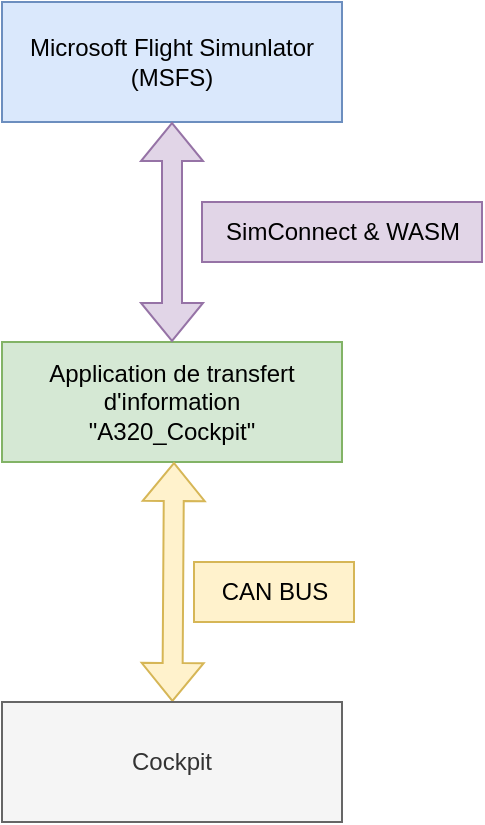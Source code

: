 <mxfile version="20.8.5" type="device"><diagram id="wSqkT9EM07Gz1jAP4Sfk" name="Page-1"><mxGraphModel dx="1214" dy="777" grid="1" gridSize="10" guides="1" tooltips="1" connect="1" arrows="1" fold="1" page="1" pageScale="1" pageWidth="827" pageHeight="1169" math="0" shadow="0"><root><mxCell id="0"/><mxCell id="1" parent="0"/><mxCell id="gvjf8s_ylgZY6UXC_gyx-1" value="Application de transfert d'information&lt;br&gt;&quot;A320_Cockpit&quot;" style="rounded=0;whiteSpace=wrap;html=1;fillColor=#d5e8d4;strokeColor=#82b366;" vertex="1" parent="1"><mxGeometry x="244" y="340" width="170" height="60" as="geometry"/></mxCell><mxCell id="gvjf8s_ylgZY6UXC_gyx-2" value="Microsoft Flight Simunlator (MSFS)" style="rounded=0;whiteSpace=wrap;html=1;fillColor=#dae8fc;strokeColor=#6c8ebf;" vertex="1" parent="1"><mxGeometry x="244" y="170" width="170" height="60" as="geometry"/></mxCell><mxCell id="gvjf8s_ylgZY6UXC_gyx-4" value="" style="shape=flexArrow;endArrow=classic;startArrow=classic;html=1;rounded=0;entryX=0.5;entryY=1;entryDx=0;entryDy=0;fillColor=#fff2cc;strokeColor=#d6b656;" edge="1" parent="1" source="gvjf8s_ylgZY6UXC_gyx-13"><mxGeometry width="100" height="100" relative="1" as="geometry"><mxPoint x="330" y="530" as="sourcePoint"/><mxPoint x="330" y="400" as="targetPoint"/></mxGeometry></mxCell><mxCell id="gvjf8s_ylgZY6UXC_gyx-11" value="CAN BUS" style="text;html=1;align=center;verticalAlign=middle;resizable=0;points=[];autosize=1;strokeColor=#d6b656;fillColor=#fff2cc;" vertex="1" parent="1"><mxGeometry x="340" y="450" width="80" height="30" as="geometry"/></mxCell><mxCell id="gvjf8s_ylgZY6UXC_gyx-13" value="Cockpit" style="rounded=0;whiteSpace=wrap;html=1;fillColor=#f5f5f5;fontColor=#333333;strokeColor=#666666;" vertex="1" parent="1"><mxGeometry x="244" y="520" width="170" height="60" as="geometry"/></mxCell><mxCell id="gvjf8s_ylgZY6UXC_gyx-16" value="" style="shape=flexArrow;endArrow=classic;startArrow=classic;html=1;rounded=0;entryX=0.5;entryY=1;entryDx=0;entryDy=0;exitX=0.5;exitY=0;exitDx=0;exitDy=0;fillColor=#e1d5e7;strokeColor=#9673a6;" edge="1" parent="1" source="gvjf8s_ylgZY6UXC_gyx-1" target="gvjf8s_ylgZY6UXC_gyx-2"><mxGeometry width="100" height="100" relative="1" as="geometry"><mxPoint x="130" y="350" as="sourcePoint"/><mxPoint x="230" y="250" as="targetPoint"/></mxGeometry></mxCell><mxCell id="gvjf8s_ylgZY6UXC_gyx-17" value="SimConnect &amp;amp; WASM" style="text;html=1;align=center;verticalAlign=middle;resizable=0;points=[];autosize=1;strokeColor=#9673a6;fillColor=#e1d5e7;" vertex="1" parent="1"><mxGeometry x="344" y="270" width="140" height="30" as="geometry"/></mxCell></root></mxGraphModel></diagram></mxfile>